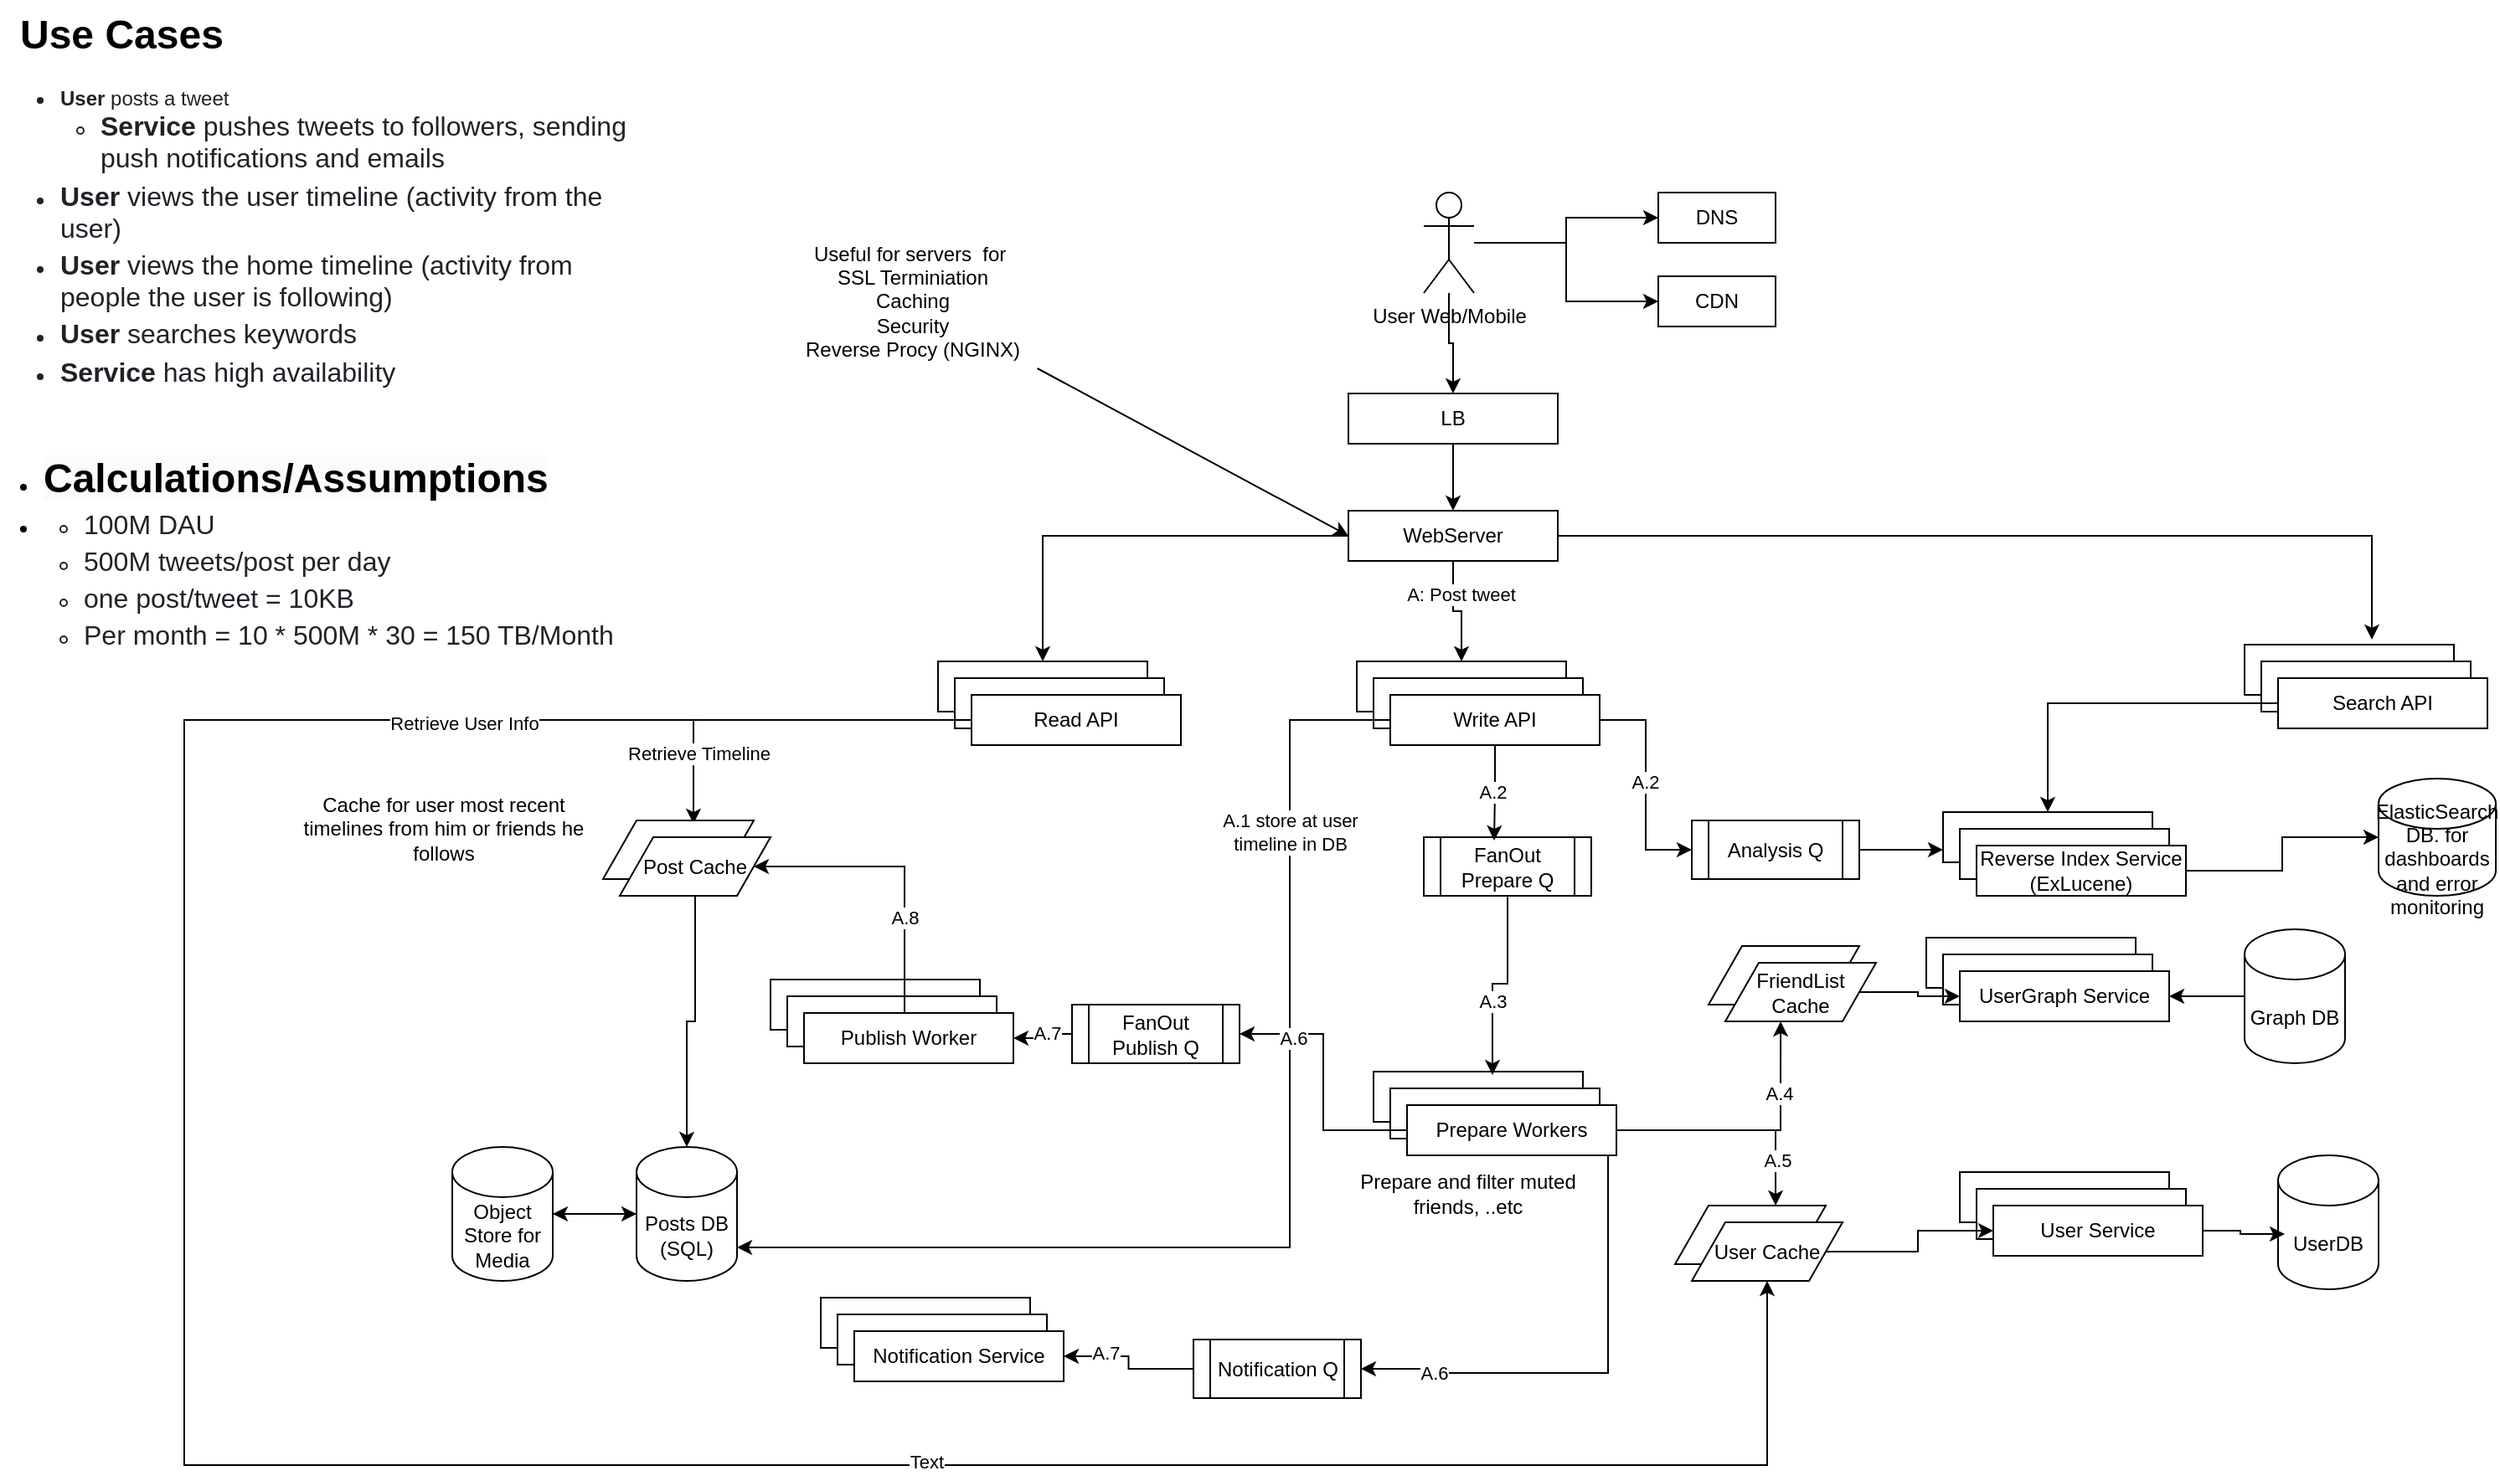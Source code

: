 <mxfile version="24.7.16">
  <diagram name="Page-1" id="DBjOZg03fH8h-V7uCJ7k">
    <mxGraphModel dx="2524" dy="1895" grid="1" gridSize="10" guides="1" tooltips="1" connect="1" arrows="1" fold="1" page="1" pageScale="1" pageWidth="850" pageHeight="1100" math="0" shadow="0">
      <root>
        <mxCell id="0" />
        <mxCell id="1" parent="0" />
        <mxCell id="Zo5iq5HO7jcZJWnXxzb6-6" style="edgeStyle=orthogonalEdgeStyle;rounded=0;orthogonalLoop=1;jettySize=auto;html=1;entryX=0;entryY=0.5;entryDx=0;entryDy=0;" edge="1" parent="1" source="Zo5iq5HO7jcZJWnXxzb6-1" target="Zo5iq5HO7jcZJWnXxzb6-4">
          <mxGeometry relative="1" as="geometry" />
        </mxCell>
        <mxCell id="Zo5iq5HO7jcZJWnXxzb6-7" style="edgeStyle=orthogonalEdgeStyle;rounded=0;orthogonalLoop=1;jettySize=auto;html=1;entryX=0;entryY=0.5;entryDx=0;entryDy=0;" edge="1" parent="1" source="Zo5iq5HO7jcZJWnXxzb6-1" target="Zo5iq5HO7jcZJWnXxzb6-5">
          <mxGeometry relative="1" as="geometry" />
        </mxCell>
        <mxCell id="Zo5iq5HO7jcZJWnXxzb6-14" style="edgeStyle=orthogonalEdgeStyle;rounded=0;orthogonalLoop=1;jettySize=auto;html=1;entryX=0.5;entryY=0;entryDx=0;entryDy=0;" edge="1" parent="1" source="Zo5iq5HO7jcZJWnXxzb6-1" target="Zo5iq5HO7jcZJWnXxzb6-8">
          <mxGeometry relative="1" as="geometry" />
        </mxCell>
        <mxCell id="Zo5iq5HO7jcZJWnXxzb6-1" value="User Web/Mobile" style="shape=umlActor;verticalLabelPosition=bottom;verticalAlign=top;html=1;outlineConnect=0;" vertex="1" parent="1">
          <mxGeometry x="360" y="20" width="30" height="60" as="geometry" />
        </mxCell>
        <mxCell id="Zo5iq5HO7jcZJWnXxzb6-4" value="DNS" style="rounded=0;whiteSpace=wrap;html=1;" vertex="1" parent="1">
          <mxGeometry x="500" y="20" width="70" height="30" as="geometry" />
        </mxCell>
        <mxCell id="Zo5iq5HO7jcZJWnXxzb6-5" value="CDN" style="rounded=0;whiteSpace=wrap;html=1;" vertex="1" parent="1">
          <mxGeometry x="500" y="70" width="70" height="30" as="geometry" />
        </mxCell>
        <mxCell id="Zo5iq5HO7jcZJWnXxzb6-15" value="" style="edgeStyle=orthogonalEdgeStyle;rounded=0;orthogonalLoop=1;jettySize=auto;html=1;" edge="1" parent="1" source="Zo5iq5HO7jcZJWnXxzb6-8" target="Zo5iq5HO7jcZJWnXxzb6-9">
          <mxGeometry relative="1" as="geometry" />
        </mxCell>
        <mxCell id="Zo5iq5HO7jcZJWnXxzb6-8" value="LB" style="rounded=0;whiteSpace=wrap;html=1;" vertex="1" parent="1">
          <mxGeometry x="315" y="140" width="125" height="30" as="geometry" />
        </mxCell>
        <mxCell id="Zo5iq5HO7jcZJWnXxzb6-24" style="edgeStyle=orthogonalEdgeStyle;rounded=0;orthogonalLoop=1;jettySize=auto;html=1;" edge="1" parent="1" source="Zo5iq5HO7jcZJWnXxzb6-9" target="Zo5iq5HO7jcZJWnXxzb6-16">
          <mxGeometry relative="1" as="geometry" />
        </mxCell>
        <mxCell id="Zo5iq5HO7jcZJWnXxzb6-29" style="edgeStyle=orthogonalEdgeStyle;rounded=0;orthogonalLoop=1;jettySize=auto;html=1;entryX=0.5;entryY=0;entryDx=0;entryDy=0;" edge="1" parent="1" source="Zo5iq5HO7jcZJWnXxzb6-9" target="Zo5iq5HO7jcZJWnXxzb6-26">
          <mxGeometry relative="1" as="geometry" />
        </mxCell>
        <mxCell id="Zo5iq5HO7jcZJWnXxzb6-66" value="A: Post tweet" style="edgeLabel;html=1;align=center;verticalAlign=middle;resizable=0;points=[];" vertex="1" connectable="0" parent="Zo5iq5HO7jcZJWnXxzb6-29">
          <mxGeometry x="-0.385" y="4" relative="1" as="geometry">
            <mxPoint as="offset" />
          </mxGeometry>
        </mxCell>
        <mxCell id="Zo5iq5HO7jcZJWnXxzb6-9" value="WebServer" style="rounded=0;whiteSpace=wrap;html=1;" vertex="1" parent="1">
          <mxGeometry x="315" y="210" width="125" height="30" as="geometry" />
        </mxCell>
        <mxCell id="Zo5iq5HO7jcZJWnXxzb6-10" value="Useful for servers&amp;nbsp; for&amp;nbsp;&lt;br&gt;SSL Terminiation&lt;br&gt;Caching&lt;br&gt;Security&lt;br&gt;Reverse Procy (NGINX)" style="text;html=1;align=center;verticalAlign=middle;whiteSpace=wrap;rounded=0;" vertex="1" parent="1">
          <mxGeometry x="-40" y="45" width="190" height="80" as="geometry" />
        </mxCell>
        <mxCell id="Zo5iq5HO7jcZJWnXxzb6-11" value="" style="endArrow=classic;html=1;rounded=0;entryX=0;entryY=0.5;entryDx=0;entryDy=0;" edge="1" parent="1" source="Zo5iq5HO7jcZJWnXxzb6-10" target="Zo5iq5HO7jcZJWnXxzb6-9">
          <mxGeometry width="50" height="50" relative="1" as="geometry">
            <mxPoint x="110" y="320" as="sourcePoint" />
            <mxPoint x="160" y="270" as="targetPoint" />
          </mxGeometry>
        </mxCell>
        <mxCell id="Zo5iq5HO7jcZJWnXxzb6-12" value="&lt;h1 style=&quot;margin-top: 0px;&quot;&gt;Use Cases&lt;/h1&gt;&lt;ul style=&quot;box-sizing: border-box; padding-left: 2em; margin-top: 0px; margin-bottom: var(--base-size-16); color: rgb(31, 35, 40); background-color: rgb(255, 255, 255);&quot; dir=&quot;auto&quot;&gt;&lt;li style=&quot;box-sizing: border-box;&quot;&gt;&lt;font style=&quot;font-size: 12px;&quot;&gt;&lt;span style=&quot;box-sizing: border-box; font-weight: var(--base-text-weight-semibold, 600);&quot;&gt;User&lt;/span&gt;&amp;nbsp;posts a tweet&lt;/font&gt;&lt;ul style=&quot;box-sizing: border-box; padding-left: 2em; margin-top: 0px; margin-bottom: 0px;&quot; dir=&quot;auto&quot;&gt;&lt;li style=&quot;box-sizing: border-box;&quot;&gt;&lt;font size=&quot;3&quot;&gt;&lt;span style=&quot;box-sizing: border-box; font-weight: var(--base-text-weight-semibold, 600);&quot;&gt;Service&lt;/span&gt;&amp;nbsp;pushes tweets to followers, sending push notifications and emails&lt;/font&gt;&lt;/li&gt;&lt;/ul&gt;&lt;/li&gt;&lt;li style=&quot;box-sizing: border-box; margin-top: 0.25em;&quot;&gt;&lt;font size=&quot;3&quot;&gt;&lt;span style=&quot;box-sizing: border-box; font-weight: var(--base-text-weight-semibold, 600);&quot;&gt;User&lt;/span&gt;&amp;nbsp;views the user timeline (activity from the user)&lt;/font&gt;&lt;/li&gt;&lt;li style=&quot;box-sizing: border-box; margin-top: 0.25em;&quot;&gt;&lt;font size=&quot;3&quot;&gt;&lt;span style=&quot;box-sizing: border-box; font-weight: var(--base-text-weight-semibold, 600);&quot;&gt;User&lt;/span&gt;&amp;nbsp;views the home timeline (activity from people the user is following)&lt;/font&gt;&lt;/li&gt;&lt;li style=&quot;box-sizing: border-box; margin-top: 0.25em;&quot;&gt;&lt;font size=&quot;3&quot;&gt;&lt;span style=&quot;box-sizing: border-box; font-weight: var(--base-text-weight-semibold, 600);&quot;&gt;User&lt;/span&gt;&amp;nbsp;searches keywords&lt;/font&gt;&lt;/li&gt;&lt;li style=&quot;box-sizing: border-box; margin-top: 0.25em;&quot;&gt;&lt;font size=&quot;3&quot;&gt;&lt;span style=&quot;box-sizing: border-box; font-weight: var(--base-text-weight-semibold, 600);&quot;&gt;Service&lt;/span&gt;&amp;nbsp;has high availability&lt;/font&gt;&lt;/li&gt;&lt;/ul&gt;" style="text;html=1;whiteSpace=wrap;overflow=hidden;rounded=0;" vertex="1" parent="1">
          <mxGeometry x="-480" y="-95" width="370" height="260" as="geometry" />
        </mxCell>
        <mxCell id="Zo5iq5HO7jcZJWnXxzb6-13" value="&lt;ul style=&quot;box-sizing: border-box; padding-left: 2em; margin-top: 0px; margin-bottom: var(--base-size-16);&quot; dir=&quot;auto&quot;&gt;&lt;li style=&quot;box-sizing: border-box;&quot;&gt;&lt;font style=&quot;&quot;&gt;&lt;span style=&quot;box-sizing: border-box; font-size: 24px; background-color: rgb(251, 251, 251);&quot;&gt;&lt;b&gt;Calculations/Assumptions&lt;/b&gt;&lt;/span&gt;&lt;/font&gt;&lt;/li&gt;&lt;li style=&quot;box-sizing: border-box;&quot;&gt;&lt;ul style=&quot;color: rgb(31, 35, 40); background-color: rgb(255, 255, 255); box-sizing: border-box; padding-left: 2em; margin-top: 0px; margin-bottom: 0px;&quot; dir=&quot;auto&quot;&gt;&lt;li style=&quot;box-sizing: border-box; margin-top: 0.25em;&quot;&gt;&lt;font size=&quot;3&quot;&gt;100M DAU&lt;/font&gt;&lt;/li&gt;&lt;li style=&quot;box-sizing: border-box; margin-top: 0.25em;&quot;&gt;&lt;font size=&quot;3&quot;&gt;500M tweets/post per day&lt;/font&gt;&lt;/li&gt;&lt;li style=&quot;box-sizing: border-box; margin-top: 0.25em;&quot;&gt;&lt;font size=&quot;3&quot;&gt;one post/tweet = 10KB&lt;/font&gt;&lt;/li&gt;&lt;li style=&quot;box-sizing: border-box; margin-top: 0.25em;&quot;&gt;&lt;font size=&quot;3&quot;&gt;Per month = 10 * 500M * 30 = 150 TB/Month&lt;/font&gt;&lt;/li&gt;&lt;/ul&gt;&lt;/li&gt;&lt;/ul&gt;" style="text;html=1;whiteSpace=wrap;overflow=hidden;rounded=0;" vertex="1" parent="1">
          <mxGeometry x="-490" y="170" width="370" height="150" as="geometry" />
        </mxCell>
        <mxCell id="Zo5iq5HO7jcZJWnXxzb6-19" value="" style="group" vertex="1" connectable="0" parent="1">
          <mxGeometry x="70" y="300" width="145" height="50" as="geometry" />
        </mxCell>
        <mxCell id="Zo5iq5HO7jcZJWnXxzb6-16" value="" style="rounded=0;whiteSpace=wrap;html=1;" vertex="1" parent="Zo5iq5HO7jcZJWnXxzb6-19">
          <mxGeometry width="125" height="30" as="geometry" />
        </mxCell>
        <mxCell id="Zo5iq5HO7jcZJWnXxzb6-17" value="" style="rounded=0;whiteSpace=wrap;html=1;" vertex="1" parent="Zo5iq5HO7jcZJWnXxzb6-19">
          <mxGeometry x="10" y="10" width="125" height="30" as="geometry" />
        </mxCell>
        <mxCell id="Zo5iq5HO7jcZJWnXxzb6-18" value="Read API" style="rounded=0;whiteSpace=wrap;html=1;" vertex="1" parent="Zo5iq5HO7jcZJWnXxzb6-19">
          <mxGeometry x="20" y="20" width="125" height="30" as="geometry" />
        </mxCell>
        <mxCell id="Zo5iq5HO7jcZJWnXxzb6-25" value="" style="group" vertex="1" connectable="0" parent="1">
          <mxGeometry x="320" y="300" width="145" height="50" as="geometry" />
        </mxCell>
        <mxCell id="Zo5iq5HO7jcZJWnXxzb6-26" value="" style="rounded=0;whiteSpace=wrap;html=1;" vertex="1" parent="Zo5iq5HO7jcZJWnXxzb6-25">
          <mxGeometry width="125" height="30" as="geometry" />
        </mxCell>
        <mxCell id="Zo5iq5HO7jcZJWnXxzb6-27" value="" style="rounded=0;whiteSpace=wrap;html=1;" vertex="1" parent="Zo5iq5HO7jcZJWnXxzb6-25">
          <mxGeometry x="10" y="10" width="125" height="30" as="geometry" />
        </mxCell>
        <mxCell id="Zo5iq5HO7jcZJWnXxzb6-28" value="Write API" style="rounded=0;whiteSpace=wrap;html=1;" vertex="1" parent="Zo5iq5HO7jcZJWnXxzb6-25">
          <mxGeometry x="20" y="20" width="125" height="30" as="geometry" />
        </mxCell>
        <mxCell id="Zo5iq5HO7jcZJWnXxzb6-30" value="" style="group" vertex="1" connectable="0" parent="1">
          <mxGeometry x="850" y="290" width="145" height="50" as="geometry" />
        </mxCell>
        <mxCell id="Zo5iq5HO7jcZJWnXxzb6-31" value="" style="rounded=0;whiteSpace=wrap;html=1;" vertex="1" parent="Zo5iq5HO7jcZJWnXxzb6-30">
          <mxGeometry width="125" height="30" as="geometry" />
        </mxCell>
        <mxCell id="Zo5iq5HO7jcZJWnXxzb6-32" value="" style="rounded=0;whiteSpace=wrap;html=1;" vertex="1" parent="Zo5iq5HO7jcZJWnXxzb6-30">
          <mxGeometry x="10" y="10" width="125" height="30" as="geometry" />
        </mxCell>
        <mxCell id="Zo5iq5HO7jcZJWnXxzb6-33" value="Search API" style="rounded=0;whiteSpace=wrap;html=1;" vertex="1" parent="Zo5iq5HO7jcZJWnXxzb6-30">
          <mxGeometry x="20" y="20" width="125" height="30" as="geometry" />
        </mxCell>
        <mxCell id="Zo5iq5HO7jcZJWnXxzb6-35" style="edgeStyle=orthogonalEdgeStyle;rounded=0;orthogonalLoop=1;jettySize=auto;html=1;entryX=0.608;entryY=-0.1;entryDx=0;entryDy=0;entryPerimeter=0;" edge="1" parent="1" source="Zo5iq5HO7jcZJWnXxzb6-9" target="Zo5iq5HO7jcZJWnXxzb6-31">
          <mxGeometry relative="1" as="geometry" />
        </mxCell>
        <mxCell id="Zo5iq5HO7jcZJWnXxzb6-36" value="" style="group" vertex="1" connectable="0" parent="1">
          <mxGeometry x="660" y="465" width="145" height="50" as="geometry" />
        </mxCell>
        <mxCell id="Zo5iq5HO7jcZJWnXxzb6-37" value="" style="rounded=0;whiteSpace=wrap;html=1;" vertex="1" parent="Zo5iq5HO7jcZJWnXxzb6-36">
          <mxGeometry width="125" height="30" as="geometry" />
        </mxCell>
        <mxCell id="Zo5iq5HO7jcZJWnXxzb6-38" value="" style="rounded=0;whiteSpace=wrap;html=1;" vertex="1" parent="Zo5iq5HO7jcZJWnXxzb6-36">
          <mxGeometry x="10" y="10" width="125" height="30" as="geometry" />
        </mxCell>
        <mxCell id="Zo5iq5HO7jcZJWnXxzb6-39" value="UserGraph Service" style="rounded=0;whiteSpace=wrap;html=1;" vertex="1" parent="Zo5iq5HO7jcZJWnXxzb6-36">
          <mxGeometry x="20" y="20" width="125" height="30" as="geometry" />
        </mxCell>
        <mxCell id="Zo5iq5HO7jcZJWnXxzb6-41" style="edgeStyle=orthogonalEdgeStyle;rounded=0;orthogonalLoop=1;jettySize=auto;html=1;" edge="1" parent="1" source="Zo5iq5HO7jcZJWnXxzb6-40" target="Zo5iq5HO7jcZJWnXxzb6-39">
          <mxGeometry relative="1" as="geometry" />
        </mxCell>
        <mxCell id="Zo5iq5HO7jcZJWnXxzb6-40" value="Graph DB" style="shape=cylinder3;whiteSpace=wrap;html=1;boundedLbl=1;backgroundOutline=1;size=15;" vertex="1" parent="1">
          <mxGeometry x="850" y="460" width="60" height="80" as="geometry" />
        </mxCell>
        <mxCell id="Zo5iq5HO7jcZJWnXxzb6-42" value="UserDB" style="shape=cylinder3;whiteSpace=wrap;html=1;boundedLbl=1;backgroundOutline=1;size=15;" vertex="1" parent="1">
          <mxGeometry x="870" y="595" width="60" height="80" as="geometry" />
        </mxCell>
        <mxCell id="Zo5iq5HO7jcZJWnXxzb6-43" value="" style="group" vertex="1" connectable="0" parent="1">
          <mxGeometry x="680" y="605" width="145" height="50" as="geometry" />
        </mxCell>
        <mxCell id="Zo5iq5HO7jcZJWnXxzb6-44" value="" style="rounded=0;whiteSpace=wrap;html=1;" vertex="1" parent="Zo5iq5HO7jcZJWnXxzb6-43">
          <mxGeometry width="125" height="30" as="geometry" />
        </mxCell>
        <mxCell id="Zo5iq5HO7jcZJWnXxzb6-45" value="" style="rounded=0;whiteSpace=wrap;html=1;" vertex="1" parent="Zo5iq5HO7jcZJWnXxzb6-43">
          <mxGeometry x="10" y="10" width="125" height="30" as="geometry" />
        </mxCell>
        <mxCell id="Zo5iq5HO7jcZJWnXxzb6-46" value="User Service" style="rounded=0;whiteSpace=wrap;html=1;" vertex="1" parent="Zo5iq5HO7jcZJWnXxzb6-43">
          <mxGeometry x="20" y="20" width="125" height="30" as="geometry" />
        </mxCell>
        <mxCell id="Zo5iq5HO7jcZJWnXxzb6-47" style="edgeStyle=orthogonalEdgeStyle;rounded=0;orthogonalLoop=1;jettySize=auto;html=1;entryX=0.067;entryY=0.588;entryDx=0;entryDy=0;entryPerimeter=0;" edge="1" parent="1" source="Zo5iq5HO7jcZJWnXxzb6-46" target="Zo5iq5HO7jcZJWnXxzb6-42">
          <mxGeometry relative="1" as="geometry" />
        </mxCell>
        <mxCell id="Zo5iq5HO7jcZJWnXxzb6-48" value="" style="group" vertex="1" connectable="0" parent="1">
          <mxGeometry x="330" y="545" width="145" height="50" as="geometry" />
        </mxCell>
        <mxCell id="Zo5iq5HO7jcZJWnXxzb6-49" value="" style="rounded=0;whiteSpace=wrap;html=1;" vertex="1" parent="Zo5iq5HO7jcZJWnXxzb6-48">
          <mxGeometry width="125" height="30" as="geometry" />
        </mxCell>
        <mxCell id="Zo5iq5HO7jcZJWnXxzb6-50" value="" style="rounded=0;whiteSpace=wrap;html=1;" vertex="1" parent="Zo5iq5HO7jcZJWnXxzb6-48">
          <mxGeometry x="10" y="10" width="125" height="30" as="geometry" />
        </mxCell>
        <mxCell id="Zo5iq5HO7jcZJWnXxzb6-51" value="Prepare Workers" style="rounded=0;whiteSpace=wrap;html=1;" vertex="1" parent="Zo5iq5HO7jcZJWnXxzb6-48">
          <mxGeometry x="20" y="20" width="125" height="30" as="geometry" />
        </mxCell>
        <mxCell id="Zo5iq5HO7jcZJWnXxzb6-83" style="edgeStyle=orthogonalEdgeStyle;rounded=0;orthogonalLoop=1;jettySize=auto;html=1;" edge="1" parent="1" source="Zo5iq5HO7jcZJWnXxzb6-54" target="Zo5iq5HO7jcZJWnXxzb6-82">
          <mxGeometry relative="1" as="geometry" />
        </mxCell>
        <mxCell id="Zo5iq5HO7jcZJWnXxzb6-54" value="Posts DB (SQL)" style="shape=cylinder3;whiteSpace=wrap;html=1;boundedLbl=1;backgroundOutline=1;size=15;" vertex="1" parent="1">
          <mxGeometry x="-110" y="590" width="60" height="80" as="geometry" />
        </mxCell>
        <mxCell id="Zo5iq5HO7jcZJWnXxzb6-56" style="edgeStyle=orthogonalEdgeStyle;rounded=0;orthogonalLoop=1;jettySize=auto;html=1;entryX=0.6;entryY=0.057;entryDx=0;entryDy=0;entryPerimeter=0;" edge="1" parent="1" source="Zo5iq5HO7jcZJWnXxzb6-18" target="Zo5iq5HO7jcZJWnXxzb6-55">
          <mxGeometry relative="1" as="geometry" />
        </mxCell>
        <mxCell id="Zo5iq5HO7jcZJWnXxzb6-121" value="Retrieve Timeline" style="edgeLabel;html=1;align=center;verticalAlign=middle;resizable=0;points=[];" vertex="1" connectable="0" parent="Zo5iq5HO7jcZJWnXxzb6-56">
          <mxGeometry x="0.632" y="3" relative="1" as="geometry">
            <mxPoint as="offset" />
          </mxGeometry>
        </mxCell>
        <mxCell id="Zo5iq5HO7jcZJWnXxzb6-59" value="" style="group" vertex="1" connectable="0" parent="1">
          <mxGeometry x="-130" y="395" width="100" height="45" as="geometry" />
        </mxCell>
        <mxCell id="Zo5iq5HO7jcZJWnXxzb6-55" value="" style="shape=parallelogram;perimeter=parallelogramPerimeter;whiteSpace=wrap;html=1;fixedSize=1;" vertex="1" parent="Zo5iq5HO7jcZJWnXxzb6-59">
          <mxGeometry width="90" height="35" as="geometry" />
        </mxCell>
        <mxCell id="Zo5iq5HO7jcZJWnXxzb6-58" value="Post Cache" style="shape=parallelogram;perimeter=parallelogramPerimeter;whiteSpace=wrap;html=1;fixedSize=1;" vertex="1" parent="Zo5iq5HO7jcZJWnXxzb6-59">
          <mxGeometry x="10" y="10" width="90" height="35" as="geometry" />
        </mxCell>
        <mxCell id="Zo5iq5HO7jcZJWnXxzb6-63" style="edgeStyle=orthogonalEdgeStyle;rounded=0;orthogonalLoop=1;jettySize=auto;html=1;entryX=0.5;entryY=0;entryDx=0;entryDy=0;entryPerimeter=0;" edge="1" parent="1" source="Zo5iq5HO7jcZJWnXxzb6-58" target="Zo5iq5HO7jcZJWnXxzb6-54">
          <mxGeometry relative="1" as="geometry" />
        </mxCell>
        <mxCell id="Zo5iq5HO7jcZJWnXxzb6-65" style="edgeStyle=orthogonalEdgeStyle;rounded=0;orthogonalLoop=1;jettySize=auto;html=1;" edge="1" parent="1" source="Zo5iq5HO7jcZJWnXxzb6-28" target="Zo5iq5HO7jcZJWnXxzb6-54">
          <mxGeometry relative="1" as="geometry">
            <Array as="points">
              <mxPoint x="280" y="335" />
              <mxPoint x="280" y="650" />
            </Array>
          </mxGeometry>
        </mxCell>
        <mxCell id="Zo5iq5HO7jcZJWnXxzb6-67" value="A.1 store at user &lt;br&gt;timeline in DB" style="edgeLabel;html=1;align=center;verticalAlign=middle;resizable=0;points=[];" vertex="1" connectable="0" parent="Zo5iq5HO7jcZJWnXxzb6-65">
          <mxGeometry x="-0.64" relative="1" as="geometry">
            <mxPoint as="offset" />
          </mxGeometry>
        </mxCell>
        <mxCell id="Zo5iq5HO7jcZJWnXxzb6-69" value="FanOut Prepare Q" style="shape=process;whiteSpace=wrap;html=1;backgroundOutline=1;" vertex="1" parent="1">
          <mxGeometry x="360" y="405" width="100" height="35" as="geometry" />
        </mxCell>
        <mxCell id="Zo5iq5HO7jcZJWnXxzb6-70" style="edgeStyle=orthogonalEdgeStyle;rounded=0;orthogonalLoop=1;jettySize=auto;html=1;entryX=0.42;entryY=0.057;entryDx=0;entryDy=0;entryPerimeter=0;" edge="1" parent="1" source="Zo5iq5HO7jcZJWnXxzb6-28" target="Zo5iq5HO7jcZJWnXxzb6-69">
          <mxGeometry relative="1" as="geometry" />
        </mxCell>
        <mxCell id="Zo5iq5HO7jcZJWnXxzb6-85" value="A.2" style="edgeLabel;html=1;align=center;verticalAlign=middle;resizable=0;points=[];" vertex="1" connectable="0" parent="Zo5iq5HO7jcZJWnXxzb6-70">
          <mxGeometry x="-0.009" y="-1" relative="1" as="geometry">
            <mxPoint as="offset" />
          </mxGeometry>
        </mxCell>
        <mxCell id="Zo5iq5HO7jcZJWnXxzb6-71" style="edgeStyle=orthogonalEdgeStyle;rounded=0;orthogonalLoop=1;jettySize=auto;html=1;entryX=0.568;entryY=0.067;entryDx=0;entryDy=0;entryPerimeter=0;" edge="1" parent="1" source="Zo5iq5HO7jcZJWnXxzb6-69" target="Zo5iq5HO7jcZJWnXxzb6-49">
          <mxGeometry relative="1" as="geometry" />
        </mxCell>
        <mxCell id="Zo5iq5HO7jcZJWnXxzb6-86" value="A.3" style="edgeLabel;html=1;align=center;verticalAlign=middle;resizable=0;points=[];" vertex="1" connectable="0" parent="Zo5iq5HO7jcZJWnXxzb6-71">
          <mxGeometry x="0.241" relative="1" as="geometry">
            <mxPoint as="offset" />
          </mxGeometry>
        </mxCell>
        <mxCell id="Zo5iq5HO7jcZJWnXxzb6-72" value="" style="group" vertex="1" connectable="0" parent="1">
          <mxGeometry x="530" y="470" width="100" height="45" as="geometry" />
        </mxCell>
        <mxCell id="Zo5iq5HO7jcZJWnXxzb6-73" value="" style="shape=parallelogram;perimeter=parallelogramPerimeter;whiteSpace=wrap;html=1;fixedSize=1;" vertex="1" parent="Zo5iq5HO7jcZJWnXxzb6-72">
          <mxGeometry width="90" height="35" as="geometry" />
        </mxCell>
        <mxCell id="Zo5iq5HO7jcZJWnXxzb6-74" value="FriendList Cache" style="shape=parallelogram;perimeter=parallelogramPerimeter;whiteSpace=wrap;html=1;fixedSize=1;" vertex="1" parent="Zo5iq5HO7jcZJWnXxzb6-72">
          <mxGeometry x="10" y="10" width="90" height="35" as="geometry" />
        </mxCell>
        <mxCell id="Zo5iq5HO7jcZJWnXxzb6-75" value="" style="group" vertex="1" connectable="0" parent="1">
          <mxGeometry x="510" y="625" width="100" height="45" as="geometry" />
        </mxCell>
        <mxCell id="Zo5iq5HO7jcZJWnXxzb6-76" value="" style="shape=parallelogram;perimeter=parallelogramPerimeter;whiteSpace=wrap;html=1;fixedSize=1;" vertex="1" parent="Zo5iq5HO7jcZJWnXxzb6-75">
          <mxGeometry width="90" height="35" as="geometry" />
        </mxCell>
        <mxCell id="Zo5iq5HO7jcZJWnXxzb6-77" value="User Cache" style="shape=parallelogram;perimeter=parallelogramPerimeter;whiteSpace=wrap;html=1;fixedSize=1;" vertex="1" parent="Zo5iq5HO7jcZJWnXxzb6-75">
          <mxGeometry x="10" y="10" width="90" height="35" as="geometry" />
        </mxCell>
        <mxCell id="Zo5iq5HO7jcZJWnXxzb6-78" style="edgeStyle=orthogonalEdgeStyle;rounded=0;orthogonalLoop=1;jettySize=auto;html=1;entryX=0.667;entryY=0;entryDx=0;entryDy=0;entryPerimeter=0;" edge="1" parent="1" source="Zo5iq5HO7jcZJWnXxzb6-51" target="Zo5iq5HO7jcZJWnXxzb6-76">
          <mxGeometry relative="1" as="geometry" />
        </mxCell>
        <mxCell id="Zo5iq5HO7jcZJWnXxzb6-89" value="A.5" style="edgeLabel;html=1;align=center;verticalAlign=middle;resizable=0;points=[];" vertex="1" connectable="0" parent="Zo5iq5HO7jcZJWnXxzb6-78">
          <mxGeometry x="0.614" y="1" relative="1" as="geometry">
            <mxPoint as="offset" />
          </mxGeometry>
        </mxCell>
        <mxCell id="Zo5iq5HO7jcZJWnXxzb6-79" style="edgeStyle=orthogonalEdgeStyle;rounded=0;orthogonalLoop=1;jettySize=auto;html=1;entryX=0.367;entryY=1;entryDx=0;entryDy=0;entryPerimeter=0;" edge="1" parent="1" source="Zo5iq5HO7jcZJWnXxzb6-51" target="Zo5iq5HO7jcZJWnXxzb6-74">
          <mxGeometry relative="1" as="geometry" />
        </mxCell>
        <mxCell id="Zo5iq5HO7jcZJWnXxzb6-87" value="A.4" style="edgeLabel;html=1;align=center;verticalAlign=middle;resizable=0;points=[];" vertex="1" connectable="0" parent="Zo5iq5HO7jcZJWnXxzb6-79">
          <mxGeometry x="0.472" y="1" relative="1" as="geometry">
            <mxPoint as="offset" />
          </mxGeometry>
        </mxCell>
        <mxCell id="Zo5iq5HO7jcZJWnXxzb6-80" value="" style="edgeStyle=orthogonalEdgeStyle;rounded=0;orthogonalLoop=1;jettySize=auto;html=1;" edge="1" parent="1" source="Zo5iq5HO7jcZJWnXxzb6-74" target="Zo5iq5HO7jcZJWnXxzb6-39">
          <mxGeometry relative="1" as="geometry" />
        </mxCell>
        <mxCell id="Zo5iq5HO7jcZJWnXxzb6-81" value="" style="edgeStyle=orthogonalEdgeStyle;rounded=0;orthogonalLoop=1;jettySize=auto;html=1;" edge="1" parent="1" source="Zo5iq5HO7jcZJWnXxzb6-77" target="Zo5iq5HO7jcZJWnXxzb6-46">
          <mxGeometry relative="1" as="geometry" />
        </mxCell>
        <mxCell id="Zo5iq5HO7jcZJWnXxzb6-84" style="edgeStyle=orthogonalEdgeStyle;rounded=0;orthogonalLoop=1;jettySize=auto;html=1;" edge="1" parent="1" source="Zo5iq5HO7jcZJWnXxzb6-82" target="Zo5iq5HO7jcZJWnXxzb6-54">
          <mxGeometry relative="1" as="geometry" />
        </mxCell>
        <mxCell id="Zo5iq5HO7jcZJWnXxzb6-82" value="Object Store for Media" style="shape=cylinder3;whiteSpace=wrap;html=1;boundedLbl=1;backgroundOutline=1;size=15;" vertex="1" parent="1">
          <mxGeometry x="-220" y="590" width="60" height="80" as="geometry" />
        </mxCell>
        <mxCell id="Zo5iq5HO7jcZJWnXxzb6-98" style="edgeStyle=orthogonalEdgeStyle;rounded=0;orthogonalLoop=1;jettySize=auto;html=1;" edge="1" parent="1" source="Zo5iq5HO7jcZJWnXxzb6-91" target="Zo5iq5HO7jcZJWnXxzb6-97">
          <mxGeometry relative="1" as="geometry" />
        </mxCell>
        <mxCell id="Zo5iq5HO7jcZJWnXxzb6-102" value="A.7" style="edgeLabel;html=1;align=center;verticalAlign=middle;resizable=0;points=[];" vertex="1" connectable="0" parent="Zo5iq5HO7jcZJWnXxzb6-98">
          <mxGeometry x="-0.2" y="-1" relative="1" as="geometry">
            <mxPoint as="offset" />
          </mxGeometry>
        </mxCell>
        <mxCell id="Zo5iq5HO7jcZJWnXxzb6-91" value="FanOut Publish Q" style="shape=process;whiteSpace=wrap;html=1;backgroundOutline=1;" vertex="1" parent="1">
          <mxGeometry x="150" y="505" width="100" height="35" as="geometry" />
        </mxCell>
        <mxCell id="Zo5iq5HO7jcZJWnXxzb6-92" style="edgeStyle=orthogonalEdgeStyle;rounded=0;orthogonalLoop=1;jettySize=auto;html=1;entryX=1;entryY=0.5;entryDx=0;entryDy=0;" edge="1" parent="1" source="Zo5iq5HO7jcZJWnXxzb6-51" target="Zo5iq5HO7jcZJWnXxzb6-91">
          <mxGeometry relative="1" as="geometry" />
        </mxCell>
        <mxCell id="Zo5iq5HO7jcZJWnXxzb6-93" value="A.6" style="edgeLabel;html=1;align=center;verticalAlign=middle;resizable=0;points=[];" vertex="1" connectable="0" parent="Zo5iq5HO7jcZJWnXxzb6-92">
          <mxGeometry x="0.605" y="2" relative="1" as="geometry">
            <mxPoint x="1" as="offset" />
          </mxGeometry>
        </mxCell>
        <mxCell id="Zo5iq5HO7jcZJWnXxzb6-94" value="" style="group" vertex="1" connectable="0" parent="1">
          <mxGeometry x="-30" y="490" width="145" height="50" as="geometry" />
        </mxCell>
        <mxCell id="Zo5iq5HO7jcZJWnXxzb6-95" value="" style="rounded=0;whiteSpace=wrap;html=1;" vertex="1" parent="Zo5iq5HO7jcZJWnXxzb6-94">
          <mxGeometry width="125" height="30" as="geometry" />
        </mxCell>
        <mxCell id="Zo5iq5HO7jcZJWnXxzb6-96" value="" style="rounded=0;whiteSpace=wrap;html=1;" vertex="1" parent="Zo5iq5HO7jcZJWnXxzb6-94">
          <mxGeometry x="10" y="10" width="125" height="30" as="geometry" />
        </mxCell>
        <mxCell id="Zo5iq5HO7jcZJWnXxzb6-97" value="Publish Worker" style="rounded=0;whiteSpace=wrap;html=1;" vertex="1" parent="Zo5iq5HO7jcZJWnXxzb6-94">
          <mxGeometry x="20" y="20" width="125" height="30" as="geometry" />
        </mxCell>
        <mxCell id="Zo5iq5HO7jcZJWnXxzb6-99" value="Cache for user most recent timelines from him or friends he follows" style="text;html=1;align=center;verticalAlign=middle;whiteSpace=wrap;rounded=0;" vertex="1" parent="1">
          <mxGeometry x="-320" y="360" width="190" height="80" as="geometry" />
        </mxCell>
        <mxCell id="Zo5iq5HO7jcZJWnXxzb6-101" style="edgeStyle=orthogonalEdgeStyle;rounded=0;orthogonalLoop=1;jettySize=auto;html=1;entryX=1;entryY=0.5;entryDx=0;entryDy=0;" edge="1" parent="1" source="Zo5iq5HO7jcZJWnXxzb6-97" target="Zo5iq5HO7jcZJWnXxzb6-58">
          <mxGeometry relative="1" as="geometry">
            <Array as="points">
              <mxPoint x="50" y="423" />
            </Array>
          </mxGeometry>
        </mxCell>
        <mxCell id="Zo5iq5HO7jcZJWnXxzb6-103" value="A.8" style="edgeLabel;html=1;align=center;verticalAlign=middle;resizable=0;points=[];" vertex="1" connectable="0" parent="Zo5iq5HO7jcZJWnXxzb6-101">
          <mxGeometry x="-0.358" relative="1" as="geometry">
            <mxPoint as="offset" />
          </mxGeometry>
        </mxCell>
        <mxCell id="Zo5iq5HO7jcZJWnXxzb6-104" value="Prepare and filter muted friends, ..etc" style="text;html=1;align=center;verticalAlign=middle;whiteSpace=wrap;rounded=0;" vertex="1" parent="1">
          <mxGeometry x="315" y="605" width="142.5" height="25" as="geometry" />
        </mxCell>
        <mxCell id="Zo5iq5HO7jcZJWnXxzb6-106" value="" style="group" vertex="1" connectable="0" parent="1">
          <mxGeometry y="680" width="145" height="50" as="geometry" />
        </mxCell>
        <mxCell id="Zo5iq5HO7jcZJWnXxzb6-107" value="" style="rounded=0;whiteSpace=wrap;html=1;" vertex="1" parent="Zo5iq5HO7jcZJWnXxzb6-106">
          <mxGeometry width="125" height="30" as="geometry" />
        </mxCell>
        <mxCell id="Zo5iq5HO7jcZJWnXxzb6-108" value="" style="rounded=0;whiteSpace=wrap;html=1;" vertex="1" parent="Zo5iq5HO7jcZJWnXxzb6-106">
          <mxGeometry x="10" y="10" width="125" height="30" as="geometry" />
        </mxCell>
        <mxCell id="Zo5iq5HO7jcZJWnXxzb6-109" value="Notification Service" style="rounded=0;whiteSpace=wrap;html=1;" vertex="1" parent="Zo5iq5HO7jcZJWnXxzb6-106">
          <mxGeometry x="20" y="20" width="125" height="30" as="geometry" />
        </mxCell>
        <mxCell id="Zo5iq5HO7jcZJWnXxzb6-111" style="edgeStyle=orthogonalEdgeStyle;rounded=0;orthogonalLoop=1;jettySize=auto;html=1;entryX=1;entryY=0.5;entryDx=0;entryDy=0;" edge="1" parent="1" source="Zo5iq5HO7jcZJWnXxzb6-114" target="Zo5iq5HO7jcZJWnXxzb6-109">
          <mxGeometry relative="1" as="geometry">
            <Array as="points" />
          </mxGeometry>
        </mxCell>
        <mxCell id="Zo5iq5HO7jcZJWnXxzb6-112" value="A.7" style="edgeLabel;html=1;align=center;verticalAlign=middle;resizable=0;points=[];" vertex="1" connectable="0" parent="Zo5iq5HO7jcZJWnXxzb6-111">
          <mxGeometry x="0.429" y="-2" relative="1" as="geometry">
            <mxPoint as="offset" />
          </mxGeometry>
        </mxCell>
        <mxCell id="Zo5iq5HO7jcZJWnXxzb6-115" value="" style="edgeStyle=orthogonalEdgeStyle;rounded=0;orthogonalLoop=1;jettySize=auto;html=1;entryX=1;entryY=0.5;entryDx=0;entryDy=0;" edge="1" parent="1" source="Zo5iq5HO7jcZJWnXxzb6-51" target="Zo5iq5HO7jcZJWnXxzb6-114">
          <mxGeometry relative="1" as="geometry">
            <mxPoint x="470" y="595" as="sourcePoint" />
            <mxPoint x="145" y="735" as="targetPoint" />
            <Array as="points">
              <mxPoint x="470" y="725" />
              <mxPoint x="370" y="725" />
              <mxPoint x="370" y="723" />
            </Array>
          </mxGeometry>
        </mxCell>
        <mxCell id="Zo5iq5HO7jcZJWnXxzb6-117" value="A.6" style="edgeLabel;html=1;align=center;verticalAlign=middle;resizable=0;points=[];" vertex="1" connectable="0" parent="Zo5iq5HO7jcZJWnXxzb6-115">
          <mxGeometry x="0.693" y="2" relative="1" as="geometry">
            <mxPoint as="offset" />
          </mxGeometry>
        </mxCell>
        <mxCell id="Zo5iq5HO7jcZJWnXxzb6-114" value="Notification Q" style="shape=process;whiteSpace=wrap;html=1;backgroundOutline=1;" vertex="1" parent="1">
          <mxGeometry x="222.5" y="705" width="100" height="35" as="geometry" />
        </mxCell>
        <mxCell id="Zo5iq5HO7jcZJWnXxzb6-118" style="edgeStyle=orthogonalEdgeStyle;rounded=0;orthogonalLoop=1;jettySize=auto;html=1;entryX=0.5;entryY=1;entryDx=0;entryDy=0;" edge="1" parent="1" source="Zo5iq5HO7jcZJWnXxzb6-18" target="Zo5iq5HO7jcZJWnXxzb6-77">
          <mxGeometry relative="1" as="geometry">
            <Array as="points">
              <mxPoint x="-380" y="335" />
              <mxPoint x="-380" y="780" />
              <mxPoint x="565" y="780" />
            </Array>
          </mxGeometry>
        </mxCell>
        <mxCell id="Zo5iq5HO7jcZJWnXxzb6-119" value="Text" style="edgeLabel;html=1;align=center;verticalAlign=middle;resizable=0;points=[];" vertex="1" connectable="0" parent="Zo5iq5HO7jcZJWnXxzb6-118">
          <mxGeometry x="0.378" y="2" relative="1" as="geometry">
            <mxPoint as="offset" />
          </mxGeometry>
        </mxCell>
        <mxCell id="Zo5iq5HO7jcZJWnXxzb6-120" value="Retrieve User Info" style="edgeLabel;html=1;align=center;verticalAlign=middle;resizable=0;points=[];" vertex="1" connectable="0" parent="Zo5iq5HO7jcZJWnXxzb6-118">
          <mxGeometry x="-0.692" y="2" relative="1" as="geometry">
            <mxPoint as="offset" />
          </mxGeometry>
        </mxCell>
        <mxCell id="Zo5iq5HO7jcZJWnXxzb6-131" style="edgeStyle=orthogonalEdgeStyle;rounded=0;orthogonalLoop=1;jettySize=auto;html=1;entryX=0;entryY=0.75;entryDx=0;entryDy=0;" edge="1" parent="1" source="Zo5iq5HO7jcZJWnXxzb6-122" target="Zo5iq5HO7jcZJWnXxzb6-124">
          <mxGeometry relative="1" as="geometry" />
        </mxCell>
        <mxCell id="Zo5iq5HO7jcZJWnXxzb6-122" value="Analysis Q" style="shape=process;whiteSpace=wrap;html=1;backgroundOutline=1;" vertex="1" parent="1">
          <mxGeometry x="520" y="395" width="100" height="35" as="geometry" />
        </mxCell>
        <mxCell id="Zo5iq5HO7jcZJWnXxzb6-123" value="" style="group" vertex="1" connectable="0" parent="1">
          <mxGeometry x="670" y="390" width="145" height="50" as="geometry" />
        </mxCell>
        <mxCell id="Zo5iq5HO7jcZJWnXxzb6-124" value="" style="rounded=0;whiteSpace=wrap;html=1;" vertex="1" parent="Zo5iq5HO7jcZJWnXxzb6-123">
          <mxGeometry width="125" height="30" as="geometry" />
        </mxCell>
        <mxCell id="Zo5iq5HO7jcZJWnXxzb6-125" value="" style="rounded=0;whiteSpace=wrap;html=1;" vertex="1" parent="Zo5iq5HO7jcZJWnXxzb6-123">
          <mxGeometry x="10" y="10" width="125" height="30" as="geometry" />
        </mxCell>
        <mxCell id="Zo5iq5HO7jcZJWnXxzb6-126" value="Reverse Index Service&lt;br&gt;(ExLucene)" style="rounded=0;whiteSpace=wrap;html=1;" vertex="1" parent="Zo5iq5HO7jcZJWnXxzb6-123">
          <mxGeometry x="20" y="20" width="125" height="30" as="geometry" />
        </mxCell>
        <mxCell id="Zo5iq5HO7jcZJWnXxzb6-127" style="edgeStyle=orthogonalEdgeStyle;rounded=0;orthogonalLoop=1;jettySize=auto;html=1;entryX=0;entryY=0.5;entryDx=0;entryDy=0;" edge="1" parent="1" source="Zo5iq5HO7jcZJWnXxzb6-28" target="Zo5iq5HO7jcZJWnXxzb6-122">
          <mxGeometry relative="1" as="geometry" />
        </mxCell>
        <mxCell id="Zo5iq5HO7jcZJWnXxzb6-128" value="A.2" style="edgeLabel;html=1;align=center;verticalAlign=middle;resizable=0;points=[];" vertex="1" connectable="0" parent="Zo5iq5HO7jcZJWnXxzb6-127">
          <mxGeometry x="-0.026" y="-1" relative="1" as="geometry">
            <mxPoint as="offset" />
          </mxGeometry>
        </mxCell>
        <mxCell id="Zo5iq5HO7jcZJWnXxzb6-134" value="ElasticSearch DB. for dashboards and error monitoring" style="shape=cylinder3;whiteSpace=wrap;html=1;boundedLbl=1;backgroundOutline=1;size=15;" vertex="1" parent="1">
          <mxGeometry x="930" y="370" width="70" height="70" as="geometry" />
        </mxCell>
        <mxCell id="Zo5iq5HO7jcZJWnXxzb6-135" style="edgeStyle=orthogonalEdgeStyle;rounded=0;orthogonalLoop=1;jettySize=auto;html=1;" edge="1" parent="1" source="Zo5iq5HO7jcZJWnXxzb6-126" target="Zo5iq5HO7jcZJWnXxzb6-134">
          <mxGeometry relative="1" as="geometry" />
        </mxCell>
        <mxCell id="Zo5iq5HO7jcZJWnXxzb6-136" style="edgeStyle=orthogonalEdgeStyle;rounded=0;orthogonalLoop=1;jettySize=auto;html=1;entryX=0.5;entryY=0;entryDx=0;entryDy=0;" edge="1" parent="1" source="Zo5iq5HO7jcZJWnXxzb6-33" target="Zo5iq5HO7jcZJWnXxzb6-124">
          <mxGeometry relative="1" as="geometry" />
        </mxCell>
      </root>
    </mxGraphModel>
  </diagram>
</mxfile>
